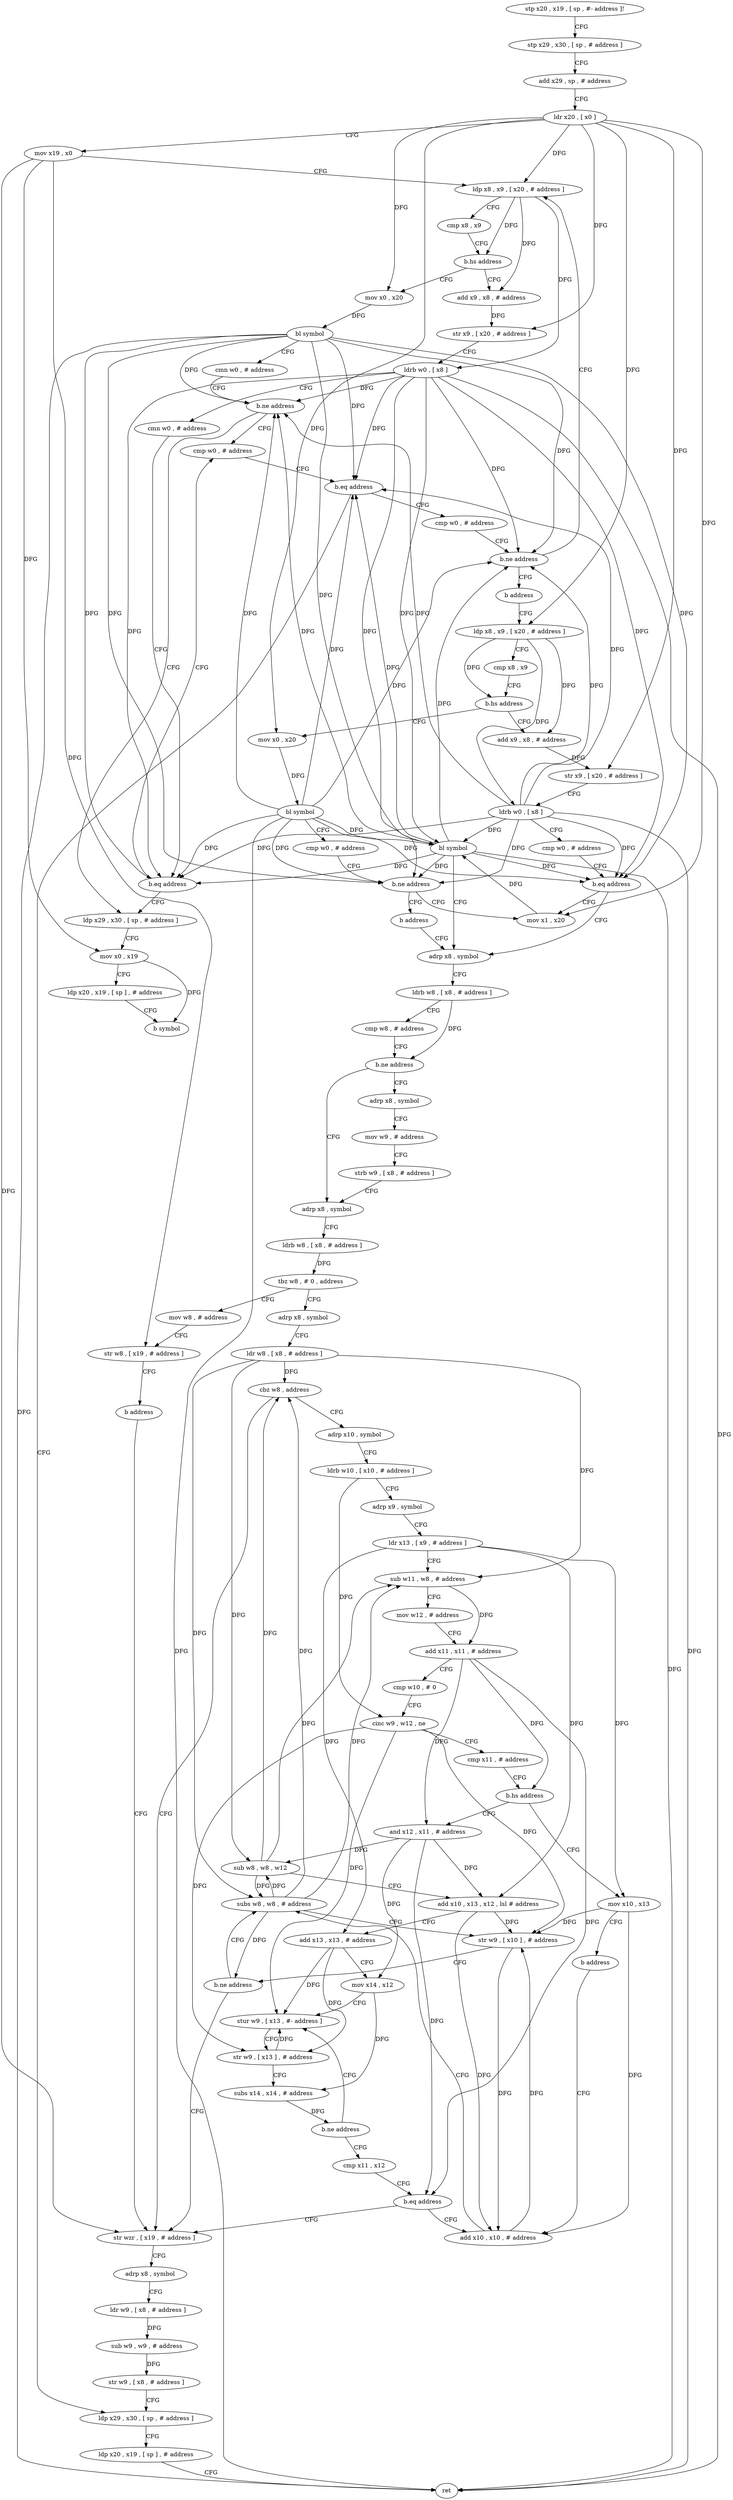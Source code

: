 digraph "func" {
"4218540" [label = "stp x20 , x19 , [ sp , #- address ]!" ]
"4218544" [label = "stp x29 , x30 , [ sp , # address ]" ]
"4218548" [label = "add x29 , sp , # address" ]
"4218552" [label = "ldr x20 , [ x0 ]" ]
"4218556" [label = "mov x19 , x0" ]
"4218560" [label = "ldp x8 , x9 , [ x20 , # address ]" ]
"4218612" [label = "mov x0 , x20" ]
"4218616" [label = "bl symbol" ]
"4218620" [label = "cmn w0 , # address" ]
"4218624" [label = "b.ne address" ]
"4218592" [label = "cmp w0 , # address" ]
"4218628" [label = "ldp x29 , x30 , [ sp , # address ]" ]
"4218572" [label = "add x9 , x8 , # address" ]
"4218576" [label = "str x9 , [ x20 , # address ]" ]
"4218580" [label = "ldrb w0 , [ x8 ]" ]
"4218584" [label = "cmn w0 , # address" ]
"4218588" [label = "b.eq address" ]
"4218596" [label = "b.eq address" ]
"4218880" [label = "ldp x29 , x30 , [ sp , # address ]" ]
"4218600" [label = "cmp w0 , # address" ]
"4218632" [label = "mov x0 , x19" ]
"4218636" [label = "ldp x20 , x19 , [ sp ] , # address" ]
"4218640" [label = "b symbol" ]
"4218884" [label = "ldp x20 , x19 , [ sp ] , # address" ]
"4218888" [label = "ret" ]
"4218604" [label = "b.ne address" ]
"4218608" [label = "b address" ]
"4218564" [label = "cmp x8 , x9" ]
"4218568" [label = "b.hs address" ]
"4218644" [label = "ldp x8 , x9 , [ x20 , # address ]" ]
"4218648" [label = "cmp x8 , x9" ]
"4218652" [label = "b.hs address" ]
"4218892" [label = "mov x0 , x20" ]
"4218656" [label = "add x9 , x8 , # address" ]
"4218896" [label = "bl symbol" ]
"4218900" [label = "cmp w0 , # address" ]
"4218904" [label = "b.ne address" ]
"4218676" [label = "mov x1 , x20" ]
"4218908" [label = "b address" ]
"4218660" [label = "str x9 , [ x20 , # address ]" ]
"4218664" [label = "ldrb w0 , [ x8 ]" ]
"4218668" [label = "cmp w0 , # address" ]
"4218672" [label = "b.eq address" ]
"4218684" [label = "adrp x8 , symbol" ]
"4218680" [label = "bl symbol" ]
"4218688" [label = "ldrb w8 , [ x8 , # address ]" ]
"4218692" [label = "cmp w8 , # address" ]
"4218696" [label = "b.ne address" ]
"4218712" [label = "adrp x8 , symbol" ]
"4218700" [label = "adrp x8 , symbol" ]
"4218716" [label = "ldrb w8 , [ x8 , # address ]" ]
"4218720" [label = "tbz w8 , # 0 , address" ]
"4218736" [label = "adrp x8 , symbol" ]
"4218724" [label = "mov w8 , # address" ]
"4218704" [label = "mov w9 , # address" ]
"4218708" [label = "strb w9 , [ x8 , # address ]" ]
"4218740" [label = "ldr w8 , [ x8 , # address ]" ]
"4218744" [label = "cbz w8 , address" ]
"4218860" [label = "str wzr , [ x19 , # address ]" ]
"4218748" [label = "adrp x10 , symbol" ]
"4218728" [label = "str w8 , [ x19 , # address ]" ]
"4218732" [label = "b address" ]
"4218864" [label = "adrp x8 , symbol" ]
"4218868" [label = "ldr w9 , [ x8 , # address ]" ]
"4218872" [label = "sub w9 , w9 , # address" ]
"4218876" [label = "str w9 , [ x8 , # address ]" ]
"4218752" [label = "ldrb w10 , [ x10 , # address ]" ]
"4218756" [label = "adrp x9 , symbol" ]
"4218760" [label = "ldr x13 , [ x9 , # address ]" ]
"4218764" [label = "sub w11 , w8 , # address" ]
"4218768" [label = "mov w12 , # address" ]
"4218772" [label = "add x11 , x11 , # address" ]
"4218776" [label = "cmp w10 , # 0" ]
"4218780" [label = "cinc w9 , w12 , ne" ]
"4218784" [label = "cmp x11 , # address" ]
"4218788" [label = "b.hs address" ]
"4218800" [label = "and x12 , x11 , # address" ]
"4218792" [label = "mov x10 , x13" ]
"4218804" [label = "sub w8 , w8 , w12" ]
"4218808" [label = "add x10 , x13 , x12 , lsl # address" ]
"4218812" [label = "add x13 , x13 , # address" ]
"4218816" [label = "mov x14 , x12" ]
"4218820" [label = "stur w9 , [ x13 , #- address ]" ]
"4218796" [label = "b address" ]
"4218844" [label = "add x10 , x10 , # address" ]
"4218824" [label = "str w9 , [ x13 ] , # address" ]
"4218828" [label = "subs x14 , x14 , # address" ]
"4218832" [label = "b.ne address" ]
"4218836" [label = "cmp x11 , x12" ]
"4218840" [label = "b.eq address" ]
"4218848" [label = "subs w8 , w8 , # address" ]
"4218852" [label = "str w9 , [ x10 ] , # address" ]
"4218856" [label = "b.ne address" ]
"4218540" -> "4218544" [ label = "CFG" ]
"4218544" -> "4218548" [ label = "CFG" ]
"4218548" -> "4218552" [ label = "CFG" ]
"4218552" -> "4218556" [ label = "CFG" ]
"4218552" -> "4218560" [ label = "DFG" ]
"4218552" -> "4218612" [ label = "DFG" ]
"4218552" -> "4218576" [ label = "DFG" ]
"4218552" -> "4218644" [ label = "DFG" ]
"4218552" -> "4218892" [ label = "DFG" ]
"4218552" -> "4218660" [ label = "DFG" ]
"4218552" -> "4218676" [ label = "DFG" ]
"4218556" -> "4218560" [ label = "CFG" ]
"4218556" -> "4218632" [ label = "DFG" ]
"4218556" -> "4218728" [ label = "DFG" ]
"4218556" -> "4218860" [ label = "DFG" ]
"4218560" -> "4218564" [ label = "CFG" ]
"4218560" -> "4218568" [ label = "DFG" ]
"4218560" -> "4218572" [ label = "DFG" ]
"4218560" -> "4218580" [ label = "DFG" ]
"4218612" -> "4218616" [ label = "DFG" ]
"4218616" -> "4218620" [ label = "CFG" ]
"4218616" -> "4218624" [ label = "DFG" ]
"4218616" -> "4218588" [ label = "DFG" ]
"4218616" -> "4218596" [ label = "DFG" ]
"4218616" -> "4218888" [ label = "DFG" ]
"4218616" -> "4218604" [ label = "DFG" ]
"4218616" -> "4218904" [ label = "DFG" ]
"4218616" -> "4218672" [ label = "DFG" ]
"4218616" -> "4218680" [ label = "DFG" ]
"4218620" -> "4218624" [ label = "CFG" ]
"4218624" -> "4218592" [ label = "CFG" ]
"4218624" -> "4218628" [ label = "CFG" ]
"4218592" -> "4218596" [ label = "CFG" ]
"4218628" -> "4218632" [ label = "CFG" ]
"4218572" -> "4218576" [ label = "DFG" ]
"4218576" -> "4218580" [ label = "CFG" ]
"4218580" -> "4218584" [ label = "CFG" ]
"4218580" -> "4218624" [ label = "DFG" ]
"4218580" -> "4218588" [ label = "DFG" ]
"4218580" -> "4218596" [ label = "DFG" ]
"4218580" -> "4218888" [ label = "DFG" ]
"4218580" -> "4218604" [ label = "DFG" ]
"4218580" -> "4218904" [ label = "DFG" ]
"4218580" -> "4218672" [ label = "DFG" ]
"4218580" -> "4218680" [ label = "DFG" ]
"4218584" -> "4218588" [ label = "CFG" ]
"4218588" -> "4218628" [ label = "CFG" ]
"4218588" -> "4218592" [ label = "CFG" ]
"4218596" -> "4218880" [ label = "CFG" ]
"4218596" -> "4218600" [ label = "CFG" ]
"4218880" -> "4218884" [ label = "CFG" ]
"4218600" -> "4218604" [ label = "CFG" ]
"4218632" -> "4218636" [ label = "CFG" ]
"4218632" -> "4218640" [ label = "DFG" ]
"4218636" -> "4218640" [ label = "CFG" ]
"4218884" -> "4218888" [ label = "CFG" ]
"4218604" -> "4218560" [ label = "CFG" ]
"4218604" -> "4218608" [ label = "CFG" ]
"4218608" -> "4218644" [ label = "CFG" ]
"4218564" -> "4218568" [ label = "CFG" ]
"4218568" -> "4218612" [ label = "CFG" ]
"4218568" -> "4218572" [ label = "CFG" ]
"4218644" -> "4218648" [ label = "CFG" ]
"4218644" -> "4218652" [ label = "DFG" ]
"4218644" -> "4218656" [ label = "DFG" ]
"4218644" -> "4218664" [ label = "DFG" ]
"4218648" -> "4218652" [ label = "CFG" ]
"4218652" -> "4218892" [ label = "CFG" ]
"4218652" -> "4218656" [ label = "CFG" ]
"4218892" -> "4218896" [ label = "DFG" ]
"4218656" -> "4218660" [ label = "DFG" ]
"4218896" -> "4218900" [ label = "CFG" ]
"4218896" -> "4218624" [ label = "DFG" ]
"4218896" -> "4218588" [ label = "DFG" ]
"4218896" -> "4218596" [ label = "DFG" ]
"4218896" -> "4218604" [ label = "DFG" ]
"4218896" -> "4218888" [ label = "DFG" ]
"4218896" -> "4218904" [ label = "DFG" ]
"4218896" -> "4218672" [ label = "DFG" ]
"4218896" -> "4218680" [ label = "DFG" ]
"4218900" -> "4218904" [ label = "CFG" ]
"4218904" -> "4218676" [ label = "CFG" ]
"4218904" -> "4218908" [ label = "CFG" ]
"4218676" -> "4218680" [ label = "DFG" ]
"4218908" -> "4218684" [ label = "CFG" ]
"4218660" -> "4218664" [ label = "CFG" ]
"4218664" -> "4218668" [ label = "CFG" ]
"4218664" -> "4218624" [ label = "DFG" ]
"4218664" -> "4218588" [ label = "DFG" ]
"4218664" -> "4218596" [ label = "DFG" ]
"4218664" -> "4218604" [ label = "DFG" ]
"4218664" -> "4218904" [ label = "DFG" ]
"4218664" -> "4218888" [ label = "DFG" ]
"4218664" -> "4218672" [ label = "DFG" ]
"4218664" -> "4218680" [ label = "DFG" ]
"4218668" -> "4218672" [ label = "CFG" ]
"4218672" -> "4218684" [ label = "CFG" ]
"4218672" -> "4218676" [ label = "CFG" ]
"4218684" -> "4218688" [ label = "CFG" ]
"4218680" -> "4218684" [ label = "CFG" ]
"4218680" -> "4218624" [ label = "DFG" ]
"4218680" -> "4218588" [ label = "DFG" ]
"4218680" -> "4218596" [ label = "DFG" ]
"4218680" -> "4218604" [ label = "DFG" ]
"4218680" -> "4218904" [ label = "DFG" ]
"4218680" -> "4218672" [ label = "DFG" ]
"4218680" -> "4218888" [ label = "DFG" ]
"4218688" -> "4218692" [ label = "CFG" ]
"4218688" -> "4218696" [ label = "DFG" ]
"4218692" -> "4218696" [ label = "CFG" ]
"4218696" -> "4218712" [ label = "CFG" ]
"4218696" -> "4218700" [ label = "CFG" ]
"4218712" -> "4218716" [ label = "CFG" ]
"4218700" -> "4218704" [ label = "CFG" ]
"4218716" -> "4218720" [ label = "DFG" ]
"4218720" -> "4218736" [ label = "CFG" ]
"4218720" -> "4218724" [ label = "CFG" ]
"4218736" -> "4218740" [ label = "CFG" ]
"4218724" -> "4218728" [ label = "CFG" ]
"4218704" -> "4218708" [ label = "CFG" ]
"4218708" -> "4218712" [ label = "CFG" ]
"4218740" -> "4218744" [ label = "DFG" ]
"4218740" -> "4218764" [ label = "DFG" ]
"4218740" -> "4218804" [ label = "DFG" ]
"4218740" -> "4218848" [ label = "DFG" ]
"4218744" -> "4218860" [ label = "CFG" ]
"4218744" -> "4218748" [ label = "CFG" ]
"4218860" -> "4218864" [ label = "CFG" ]
"4218748" -> "4218752" [ label = "CFG" ]
"4218728" -> "4218732" [ label = "CFG" ]
"4218732" -> "4218860" [ label = "CFG" ]
"4218864" -> "4218868" [ label = "CFG" ]
"4218868" -> "4218872" [ label = "DFG" ]
"4218872" -> "4218876" [ label = "DFG" ]
"4218876" -> "4218880" [ label = "CFG" ]
"4218752" -> "4218756" [ label = "CFG" ]
"4218752" -> "4218780" [ label = "DFG" ]
"4218756" -> "4218760" [ label = "CFG" ]
"4218760" -> "4218764" [ label = "CFG" ]
"4218760" -> "4218808" [ label = "DFG" ]
"4218760" -> "4218812" [ label = "DFG" ]
"4218760" -> "4218792" [ label = "DFG" ]
"4218764" -> "4218768" [ label = "CFG" ]
"4218764" -> "4218772" [ label = "DFG" ]
"4218768" -> "4218772" [ label = "CFG" ]
"4218772" -> "4218776" [ label = "CFG" ]
"4218772" -> "4218788" [ label = "DFG" ]
"4218772" -> "4218800" [ label = "DFG" ]
"4218772" -> "4218840" [ label = "DFG" ]
"4218776" -> "4218780" [ label = "CFG" ]
"4218780" -> "4218784" [ label = "CFG" ]
"4218780" -> "4218820" [ label = "DFG" ]
"4218780" -> "4218824" [ label = "DFG" ]
"4218780" -> "4218852" [ label = "DFG" ]
"4218784" -> "4218788" [ label = "CFG" ]
"4218788" -> "4218800" [ label = "CFG" ]
"4218788" -> "4218792" [ label = "CFG" ]
"4218800" -> "4218804" [ label = "DFG" ]
"4218800" -> "4218808" [ label = "DFG" ]
"4218800" -> "4218816" [ label = "DFG" ]
"4218800" -> "4218840" [ label = "DFG" ]
"4218792" -> "4218796" [ label = "CFG" ]
"4218792" -> "4218844" [ label = "DFG" ]
"4218792" -> "4218852" [ label = "DFG" ]
"4218804" -> "4218808" [ label = "CFG" ]
"4218804" -> "4218744" [ label = "DFG" ]
"4218804" -> "4218764" [ label = "DFG" ]
"4218804" -> "4218848" [ label = "DFG" ]
"4218808" -> "4218812" [ label = "CFG" ]
"4218808" -> "4218844" [ label = "DFG" ]
"4218808" -> "4218852" [ label = "DFG" ]
"4218812" -> "4218816" [ label = "CFG" ]
"4218812" -> "4218820" [ label = "DFG" ]
"4218812" -> "4218824" [ label = "DFG" ]
"4218816" -> "4218820" [ label = "CFG" ]
"4218816" -> "4218828" [ label = "DFG" ]
"4218820" -> "4218824" [ label = "CFG" ]
"4218796" -> "4218844" [ label = "CFG" ]
"4218844" -> "4218848" [ label = "CFG" ]
"4218844" -> "4218852" [ label = "DFG" ]
"4218824" -> "4218828" [ label = "CFG" ]
"4218824" -> "4218820" [ label = "DFG" ]
"4218828" -> "4218832" [ label = "DFG" ]
"4218832" -> "4218820" [ label = "CFG" ]
"4218832" -> "4218836" [ label = "CFG" ]
"4218836" -> "4218840" [ label = "CFG" ]
"4218840" -> "4218860" [ label = "CFG" ]
"4218840" -> "4218844" [ label = "CFG" ]
"4218848" -> "4218852" [ label = "CFG" ]
"4218848" -> "4218744" [ label = "DFG" ]
"4218848" -> "4218764" [ label = "DFG" ]
"4218848" -> "4218804" [ label = "DFG" ]
"4218848" -> "4218856" [ label = "DFG" ]
"4218852" -> "4218856" [ label = "CFG" ]
"4218852" -> "4218844" [ label = "DFG" ]
"4218856" -> "4218848" [ label = "CFG" ]
"4218856" -> "4218860" [ label = "CFG" ]
}
